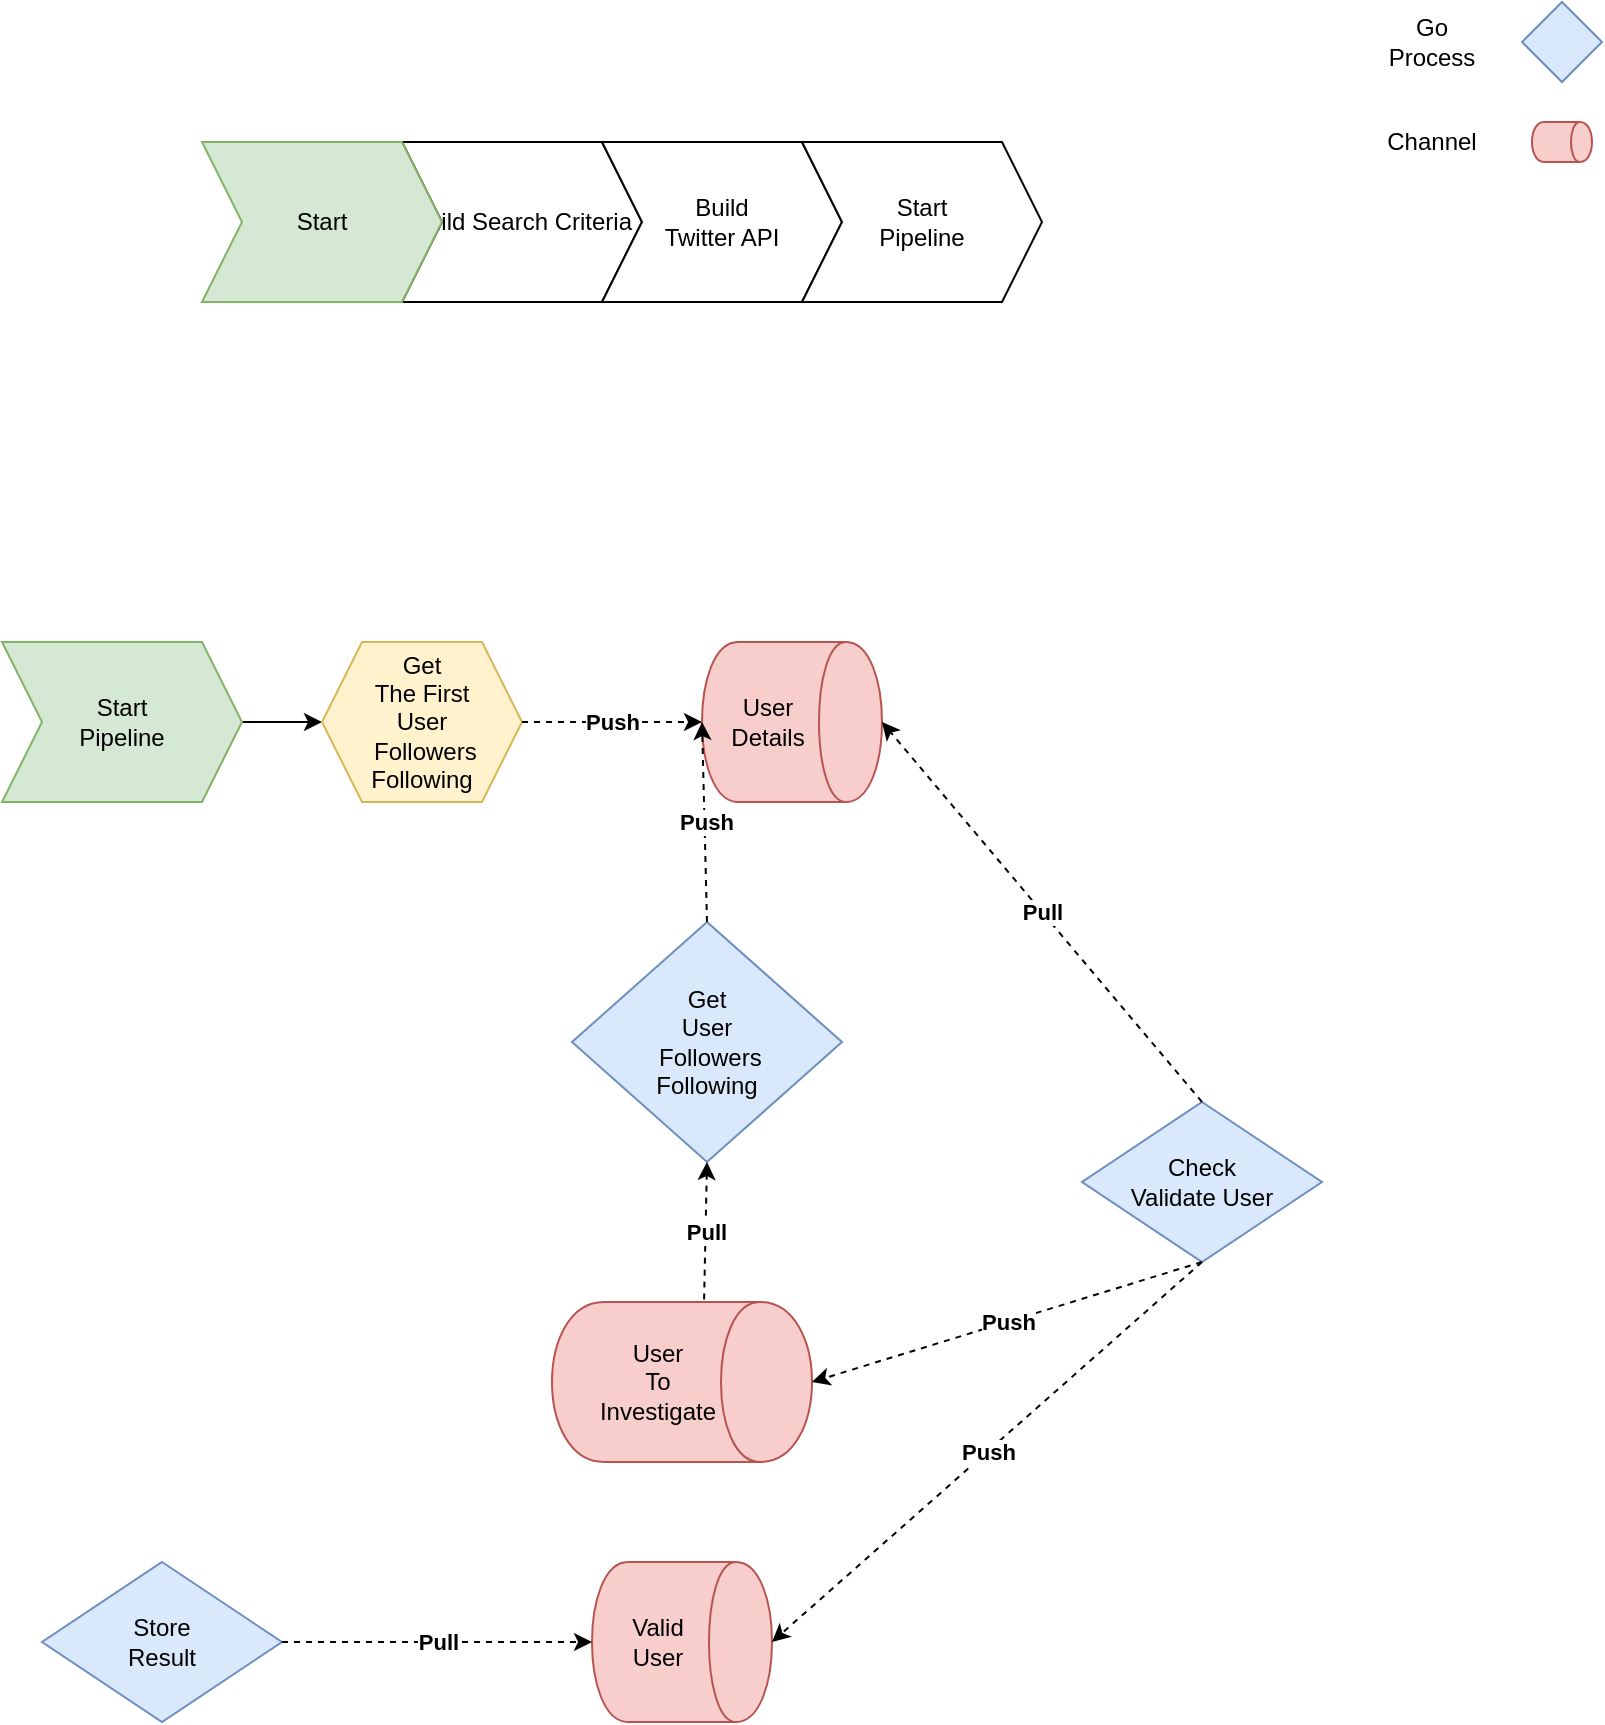 <mxfile version="13.4.6"><diagram id="LGz4XWTbYXFjfvNgF1Dl" name="Page-1"><mxGraphModel dx="1355" dy="776" grid="1" gridSize="10" guides="1" tooltips="1" connect="1" arrows="1" fold="1" page="1" pageScale="1" pageWidth="850" pageHeight="1100" math="0" shadow="0"><root><mxCell id="0"/><mxCell id="1" parent="0"/><mxCell id="Jk0iVKiou78Lf7lQTvFf-43" value="Build Search Criteria" style="shape=step;perimeter=stepPerimeter;whiteSpace=wrap;html=1;fixedSize=1;" vertex="1" parent="1"><mxGeometry x="250" y="120" width="120" height="80" as="geometry"/></mxCell><mxCell id="Jk0iVKiou78Lf7lQTvFf-44" value="Start" style="shape=step;perimeter=stepPerimeter;whiteSpace=wrap;html=1;fixedSize=1;fillColor=#d5e8d4;strokeColor=#82b366;" vertex="1" parent="1"><mxGeometry x="150" y="120" width="120" height="80" as="geometry"/></mxCell><mxCell id="Jk0iVKiou78Lf7lQTvFf-45" value="&lt;div&gt;Build &lt;br&gt;&lt;/div&gt;&lt;div&gt;Twitter API&lt;/div&gt;" style="shape=step;perimeter=stepPerimeter;whiteSpace=wrap;html=1;fixedSize=1;" vertex="1" parent="1"><mxGeometry x="350" y="120" width="120" height="80" as="geometry"/></mxCell><mxCell id="Jk0iVKiou78Lf7lQTvFf-46" value="&lt;div&gt;Start&lt;/div&gt;&lt;div&gt;Pipeline&lt;/div&gt;" style="shape=step;perimeter=stepPerimeter;whiteSpace=wrap;html=1;fixedSize=1;" vertex="1" parent="1"><mxGeometry x="450" y="120" width="120" height="80" as="geometry"/></mxCell><mxCell id="Jk0iVKiou78Lf7lQTvFf-47" style="edgeStyle=orthogonalEdgeStyle;rounded=0;orthogonalLoop=1;jettySize=auto;html=1;entryX=0;entryY=0.5;entryDx=0;entryDy=0;" edge="1" parent="1" source="Jk0iVKiou78Lf7lQTvFf-48" target="Jk0iVKiou78Lf7lQTvFf-49"><mxGeometry relative="1" as="geometry"/></mxCell><mxCell id="Jk0iVKiou78Lf7lQTvFf-48" value="&lt;div&gt;Start&lt;/div&gt;&lt;div&gt;Pipeline&lt;/div&gt;" style="shape=step;perimeter=stepPerimeter;whiteSpace=wrap;html=1;fixedSize=1;fillColor=#d5e8d4;strokeColor=#82b366;" vertex="1" parent="1"><mxGeometry x="50" y="370" width="120" height="80" as="geometry"/></mxCell><mxCell id="Jk0iVKiou78Lf7lQTvFf-49" value="&lt;div&gt;Get&lt;/div&gt;&lt;div&gt;The First&lt;/div&gt;&lt;div&gt;User&lt;/div&gt;&lt;div&gt;&amp;nbsp;Followers&lt;/div&gt;&lt;div&gt;Following&lt;br&gt;&lt;/div&gt;" style="shape=hexagon;perimeter=hexagonPerimeter2;whiteSpace=wrap;html=1;fixedSize=1;fillColor=#fff2cc;strokeColor=#d6b656;" vertex="1" parent="1"><mxGeometry x="210" y="370" width="100" height="80" as="geometry"/></mxCell><mxCell id="Jk0iVKiou78Lf7lQTvFf-50" value="" style="rhombus;whiteSpace=wrap;html=1;fillColor=#dae8fc;strokeColor=#6c8ebf;" vertex="1" parent="1"><mxGeometry x="810" y="50" width="40" height="40" as="geometry"/></mxCell><mxCell id="Jk0iVKiou78Lf7lQTvFf-52" value="&lt;div&gt;User&lt;/div&gt;&lt;div&gt;Details&lt;/div&gt;" style="shape=cylinder;whiteSpace=wrap;html=1;boundedLbl=1;backgroundOutline=1;direction=south;fillColor=#f8cecc;strokeColor=#b85450;" vertex="1" parent="1"><mxGeometry x="400" y="370" width="90" height="80" as="geometry"/></mxCell><mxCell id="Jk0iVKiou78Lf7lQTvFf-53" value="" style="group" vertex="1" connectable="0" parent="1"><mxGeometry x="290" y="410" width="110" as="geometry"/></mxCell><mxCell id="Jk0iVKiou78Lf7lQTvFf-54" value="" style="group" vertex="1" connectable="0" parent="Jk0iVKiou78Lf7lQTvFf-53"><mxGeometry width="110" as="geometry"/></mxCell><mxCell id="Jk0iVKiou78Lf7lQTvFf-55" value="Go&lt;br&gt;&lt;div&gt;Process&lt;/div&gt;" style="text;html=1;strokeColor=none;fillColor=none;align=center;verticalAlign=middle;whiteSpace=wrap;rounded=0;" vertex="1" parent="1"><mxGeometry x="740" y="60" width="50" height="20" as="geometry"/></mxCell><mxCell id="Jk0iVKiou78Lf7lQTvFf-56" value="" style="group" vertex="1" connectable="0" parent="1"><mxGeometry x="520" y="410.57" width="110" as="geometry"/></mxCell><mxCell id="Jk0iVKiou78Lf7lQTvFf-57" value="" style="group" vertex="1" connectable="0" parent="Jk0iVKiou78Lf7lQTvFf-56"><mxGeometry width="110" as="geometry"/></mxCell><mxCell id="Jk0iVKiou78Lf7lQTvFf-58" value="" style="group" vertex="1" connectable="0" parent="1"><mxGeometry x="670" y="670.57" width="110" as="geometry"/></mxCell><mxCell id="Jk0iVKiou78Lf7lQTvFf-60" value="Check&lt;br&gt;&lt;div&gt;Validate User&lt;/div&gt;" style="rhombus;whiteSpace=wrap;html=1;fillColor=#dae8fc;strokeColor=#6c8ebf;" vertex="1" parent="1"><mxGeometry x="590" y="600" width="120" height="80" as="geometry"/></mxCell><mxCell id="Jk0iVKiou78Lf7lQTvFf-61" value="" style="endArrow=classic;html=1;dashed=1;" edge="1" parent="1"><mxGeometry relative="1" as="geometry"><mxPoint x="310" y="410" as="sourcePoint"/><mxPoint x="400" y="410" as="targetPoint"/></mxGeometry></mxCell><mxCell id="Jk0iVKiou78Lf7lQTvFf-62" value="&lt;b&gt;Push&lt;br&gt;&lt;/b&gt;" style="edgeLabel;resizable=0;html=1;align=center;verticalAlign=middle;" connectable="0" vertex="1" parent="Jk0iVKiou78Lf7lQTvFf-61"><mxGeometry relative="1" as="geometry"/></mxCell><mxCell id="Jk0iVKiou78Lf7lQTvFf-69" value="" style="shape=cylinder;whiteSpace=wrap;html=1;boundedLbl=1;backgroundOutline=1;direction=south;fillColor=#f8cecc;strokeColor=#b85450;" vertex="1" parent="1"><mxGeometry x="815" y="110" width="30" height="20" as="geometry"/></mxCell><mxCell id="Jk0iVKiou78Lf7lQTvFf-70" value="Channel" style="text;html=1;strokeColor=none;fillColor=none;align=center;verticalAlign=middle;whiteSpace=wrap;rounded=0;" vertex="1" parent="1"><mxGeometry x="740" y="110" width="50" height="20" as="geometry"/></mxCell><mxCell id="Jk0iVKiou78Lf7lQTvFf-71" value="&lt;div&gt;Valid&lt;/div&gt;&lt;div&gt;User&lt;br&gt;&lt;/div&gt;" style="shape=cylinder;whiteSpace=wrap;html=1;boundedLbl=1;backgroundOutline=1;direction=south;fillColor=#f8cecc;strokeColor=#b85450;" vertex="1" parent="1"><mxGeometry x="345" y="830" width="90" height="80" as="geometry"/></mxCell><mxCell id="Jk0iVKiou78Lf7lQTvFf-74" value="&lt;div&gt;Store&lt;/div&gt;&lt;div&gt;Result&lt;br&gt;&lt;/div&gt;" style="rhombus;whiteSpace=wrap;html=1;fillColor=#dae8fc;strokeColor=#6c8ebf;" vertex="1" parent="1"><mxGeometry x="70" y="830" width="120" height="80" as="geometry"/></mxCell><mxCell id="Jk0iVKiou78Lf7lQTvFf-75" value="" style="endArrow=classic;html=1;dashed=1;entryX=0.5;entryY=1;entryDx=0;entryDy=0;" edge="1" parent="1" source="Jk0iVKiou78Lf7lQTvFf-74" target="Jk0iVKiou78Lf7lQTvFf-71"><mxGeometry relative="1" as="geometry"><mxPoint x="310" y="869.58" as="sourcePoint"/><mxPoint x="400" y="869.58" as="targetPoint"/></mxGeometry></mxCell><mxCell id="Jk0iVKiou78Lf7lQTvFf-76" value="&lt;b&gt;Pull&lt;/b&gt;" style="edgeLabel;resizable=0;html=1;align=center;verticalAlign=middle;" connectable="0" vertex="1" parent="Jk0iVKiou78Lf7lQTvFf-75"><mxGeometry relative="1" as="geometry"/></mxCell><mxCell id="Jk0iVKiou78Lf7lQTvFf-77" value="&lt;div&gt;Get&lt;/div&gt;&lt;div&gt;User&lt;/div&gt;&lt;div&gt;&amp;nbsp;Followers&lt;/div&gt;&lt;div&gt;Following&lt;br&gt;&lt;/div&gt;" style="rhombus;whiteSpace=wrap;html=1;fillColor=#dae8fc;strokeColor=#6c8ebf;" vertex="1" parent="1"><mxGeometry x="335" y="510" width="135" height="120" as="geometry"/></mxCell><mxCell id="Jk0iVKiou78Lf7lQTvFf-78" value="User&lt;br&gt;To&lt;br&gt;Investigate" style="shape=cylinder;whiteSpace=wrap;html=1;boundedLbl=1;backgroundOutline=1;direction=south;fillColor=#f8cecc;strokeColor=#b85450;" vertex="1" parent="1"><mxGeometry x="325" y="700" width="130" height="80" as="geometry"/></mxCell><mxCell id="Jk0iVKiou78Lf7lQTvFf-79" value="" style="endArrow=classic;html=1;dashed=1;entryX=0.5;entryY=1;entryDx=0;entryDy=0;exitX=0.5;exitY=0;exitDx=0;exitDy=0;" edge="1" parent="1" source="Jk0iVKiou78Lf7lQTvFf-77" target="Jk0iVKiou78Lf7lQTvFf-52"><mxGeometry relative="1" as="geometry"><mxPoint x="250" y="490" as="sourcePoint"/><mxPoint x="340" y="490" as="targetPoint"/></mxGeometry></mxCell><mxCell id="Jk0iVKiou78Lf7lQTvFf-80" value="&lt;b&gt;Push&lt;br&gt;&lt;/b&gt;" style="edgeLabel;resizable=0;html=1;align=center;verticalAlign=middle;" connectable="0" vertex="1" parent="Jk0iVKiou78Lf7lQTvFf-79"><mxGeometry relative="1" as="geometry"/></mxCell><mxCell id="Jk0iVKiou78Lf7lQTvFf-83" value="" style="endArrow=classic;html=1;dashed=1;exitX=-0.015;exitY=0.415;exitDx=0;exitDy=0;entryX=0.5;entryY=1;entryDx=0;entryDy=0;exitPerimeter=0;" edge="1" parent="1" source="Jk0iVKiou78Lf7lQTvFf-78" target="Jk0iVKiou78Lf7lQTvFf-77"><mxGeometry relative="1" as="geometry"><mxPoint x="380.42" y="700" as="sourcePoint"/><mxPoint x="380" y="640" as="targetPoint"/></mxGeometry></mxCell><mxCell id="Jk0iVKiou78Lf7lQTvFf-84" value="&lt;b&gt;Pull&lt;/b&gt;" style="edgeLabel;resizable=0;html=1;align=center;verticalAlign=middle;direction=south;" connectable="0" vertex="1" parent="Jk0iVKiou78Lf7lQTvFf-83"><mxGeometry relative="1" as="geometry"/></mxCell><mxCell id="Jk0iVKiou78Lf7lQTvFf-85" value="" style="endArrow=classic;html=1;dashed=1;exitX=0.5;exitY=0;exitDx=0;exitDy=0;entryX=0.5;entryY=0;entryDx=0;entryDy=0;" edge="1" parent="1" source="Jk0iVKiou78Lf7lQTvFf-60" target="Jk0iVKiou78Lf7lQTvFf-52"><mxGeometry relative="1" as="geometry"><mxPoint x="640" y="578.8" as="sourcePoint"/><mxPoint x="641.45" y="510" as="targetPoint"/></mxGeometry></mxCell><mxCell id="Jk0iVKiou78Lf7lQTvFf-86" value="&lt;b&gt;Pull&lt;/b&gt;" style="edgeLabel;resizable=0;html=1;align=center;verticalAlign=middle;direction=south;" connectable="0" vertex="1" parent="Jk0iVKiou78Lf7lQTvFf-85"><mxGeometry relative="1" as="geometry"/></mxCell><mxCell id="Jk0iVKiou78Lf7lQTvFf-89" value="" style="endArrow=classic;html=1;dashed=1;exitX=0.5;exitY=1;exitDx=0;exitDy=0;entryX=0.5;entryY=0;entryDx=0;entryDy=0;" edge="1" parent="1" source="Jk0iVKiou78Lf7lQTvFf-60" target="Jk0iVKiou78Lf7lQTvFf-78"><mxGeometry relative="1" as="geometry"><mxPoint x="590" y="730" as="sourcePoint"/><mxPoint x="500" y="730" as="targetPoint"/></mxGeometry></mxCell><mxCell id="Jk0iVKiou78Lf7lQTvFf-90" value="&lt;b&gt;Push&lt;br&gt;&lt;/b&gt;" style="edgeLabel;resizable=0;html=1;align=center;verticalAlign=middle;" connectable="0" vertex="1" parent="Jk0iVKiou78Lf7lQTvFf-89"><mxGeometry relative="1" as="geometry"/></mxCell><mxCell id="Jk0iVKiou78Lf7lQTvFf-91" value="" style="endArrow=classic;html=1;dashed=1;entryX=0.5;entryY=0;entryDx=0;entryDy=0;exitX=0.5;exitY=1;exitDx=0;exitDy=0;" edge="1" parent="1" source="Jk0iVKiou78Lf7lQTvFf-60" target="Jk0iVKiou78Lf7lQTvFf-71"><mxGeometry relative="1" as="geometry"><mxPoint x="650" y="680" as="sourcePoint"/><mxPoint x="465" y="750" as="targetPoint"/></mxGeometry></mxCell><mxCell id="Jk0iVKiou78Lf7lQTvFf-92" value="&lt;b&gt;Push&lt;br&gt;&lt;/b&gt;" style="edgeLabel;resizable=0;html=1;align=center;verticalAlign=middle;" connectable="0" vertex="1" parent="Jk0iVKiou78Lf7lQTvFf-91"><mxGeometry relative="1" as="geometry"/></mxCell></root></mxGraphModel></diagram></mxfile>